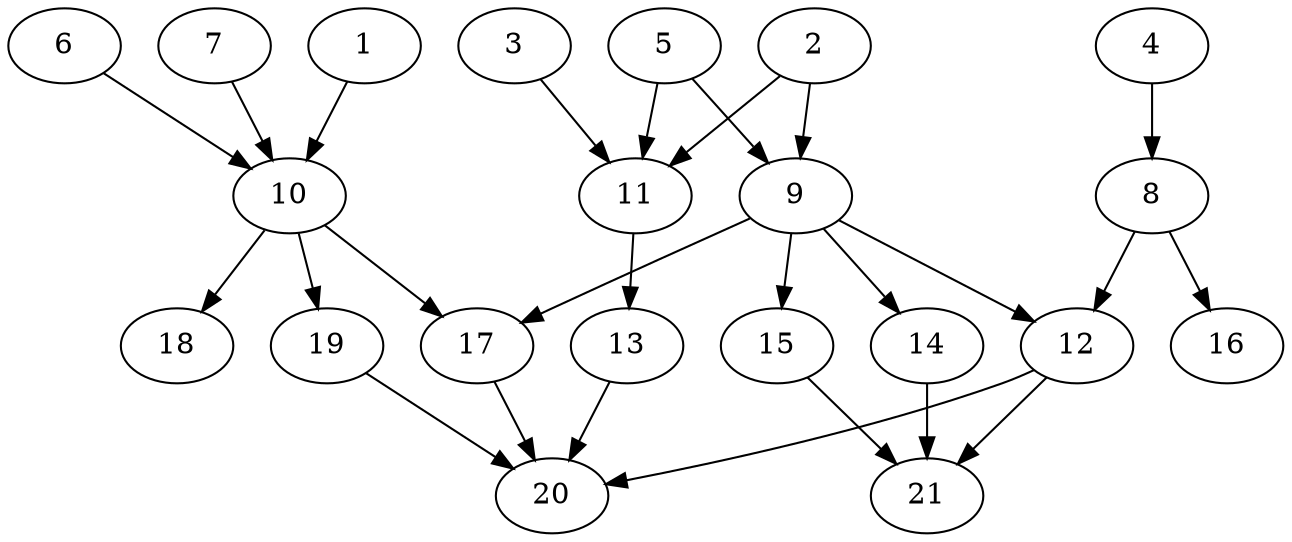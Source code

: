 // DAG (tier=2-normal, mode=compute, n=21, ccr=0.384, fat=0.605, density=0.473, regular=0.469, jump=0.192, mindata=524288, maxdata=8388608)
// DAG automatically generated by daggen at Sun Aug 24 16:33:33 2025
// /home/ermia/Project/Environments/daggen/bin/daggen --dot --ccr 0.384 --fat 0.605 --regular 0.469 --density 0.473 --jump 0.192 --mindata 524288 --maxdata 8388608 -n 21 
digraph G {
  1 [size="63058479095975247872", alpha="0.09", expect_size="31529239547987623936"]
  1 -> 10 [size ="126741540503552"]
  2 [size="4922591150900025", alpha="0.06", expect_size="2461295575450012"]
  2 -> 9 [size ="91020054233088"]
  2 -> 11 [size ="91020054233088"]
  3 [size="964898897002496000", alpha="0.00", expect_size="482449448501248000"]
  3 -> 11 [size ="7811681484800"]
  4 [size="1164200972715488256", alpha="0.09", expect_size="582100486357744128"]
  4 -> 8 [size ="504881492262912"]
  5 [size="21595783058884352", alpha="0.12", expect_size="10797891529442176"]
  5 -> 9 [size ="382659071049728"]
  5 -> 11 [size ="382659071049728"]
  6 [size="613362403461182", alpha="0.19", expect_size="306681201730591"]
  6 -> 10 [size ="21717107867648"]
  7 [size="2980351499991334", alpha="0.04", expect_size="1490175749995667"]
  7 -> 10 [size ="163364525309952"]
  8 [size="212355912403537632", alpha="0.18", expect_size="106177956201768816"]
  8 -> 12 [size ="133949426761728"]
  8 -> 16 [size ="133949426761728"]
  9 [size="9835489101612776", alpha="0.08", expect_size="4917744550806388"]
  9 -> 12 [size ="3959162929152"]
  9 -> 14 [size ="3959162929152"]
  9 -> 15 [size ="3959162929152"]
  9 -> 17 [size ="3959162929152"]
  10 [size="9325582023551042", alpha="0.18", expect_size="4662791011775521"]
  10 -> 17 [size ="390632107409408"]
  10 -> 18 [size ="390632107409408"]
  10 -> 19 [size ="390632107409408"]
  11 [size="62198266993515520", alpha="0.03", expect_size="31099133496757760"]
  11 -> 13 [size ="37630657953792"]
  12 [size="26733044681408512000", alpha="0.03", expect_size="13366522340704256000"]
  12 -> 20 [size ="71524627251200"]
  12 -> 21 [size ="71524627251200"]
  13 [size="814233562618662528", alpha="0.18", expect_size="407116781309331264"]
  13 -> 20 [size ="332626837635072"]
  14 [size="1579365227487040", alpha="0.14", expect_size="789682613743520"]
  14 -> 21 [size ="31279114354688"]
  15 [size="498650091216506454016", alpha="0.08", expect_size="249325045608253227008"]
  15 -> 21 [size ="503060929445888"]
  16 [size="459261032231683840", alpha="0.20", expect_size="229630516115841920"]
  17 [size="1496285858790054", alpha="0.00", expect_size="748142929395027"]
  17 -> 20 [size ="34059635916800"]
  18 [size="5748985939604992", alpha="0.03", expect_size="2874492969802496"]
  19 [size="161854388969618276352", alpha="0.19", expect_size="80927194484809138176"]
  19 -> 20 [size ="237596282191872"]
  20 [size="193971009616712040448", alpha="0.08", expect_size="96985504808356020224"]
  21 [size="16032920229450680", alpha="0.18", expect_size="8016460114725340"]
}